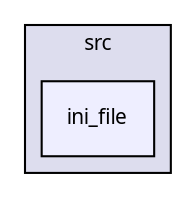 digraph "D:/dev/prj/yaflengine/src/ini_file" {
  compound=true
  node [ fontsize="10", fontname="FreeSans.ttf"];
  edge [ labelfontsize="10", labelfontname="FreeSans.ttf"];
  subgraph clusterdir_cef700b09bfd17b888ee761eabfccc88 {
    graph [ bgcolor="#ddddee", pencolor="black", label="src" fontname="FreeSans.ttf", fontsize="10", URL="dir_cef700b09bfd17b888ee761eabfccc88.html"]
  dir_a9a4e61faa1aa27d5c06a253d8112a07 [shape=box, label="ini_file", style="filled", fillcolor="#eeeeff", pencolor="black", URL="dir_a9a4e61faa1aa27d5c06a253d8112a07.html"];
  }
}
